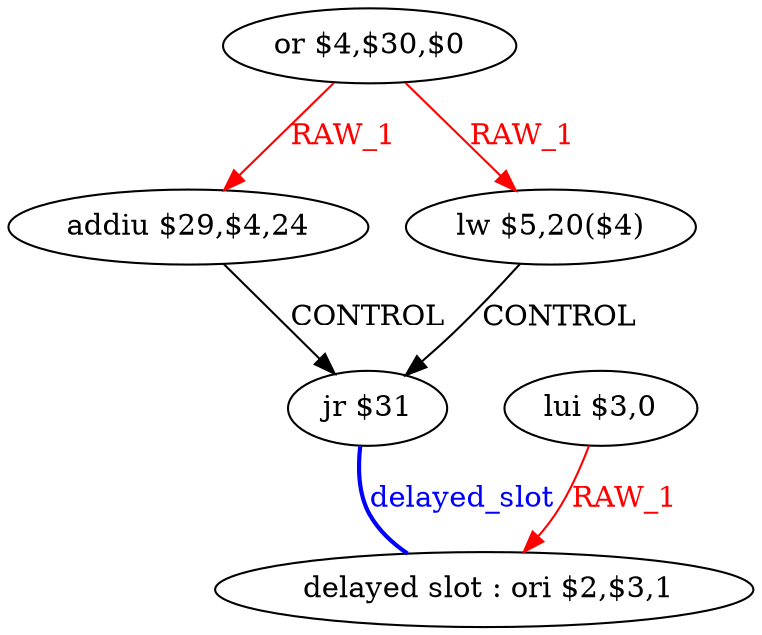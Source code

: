 digraph G1 {
node [shape = ellipse];
i5 [label = " delayed slot : ori $2,$3,1"] ;
i4 ->  i5 [style = bold, dir= none, fontcolor = blue, color = blue, label= "delayed_slot"];
i4 [label = "jr $31"] ;
i0 [label = "or $4,$30,$0"] ;
i0 ->  i3 [color = red, fontcolor = red, label= "RAW_1"];
i0 ->  i2 [color = red, fontcolor = red, label= "RAW_1"];
i3 [label = "addiu $29,$4,24"] ;
i3 ->  i4 [label= "CONTROL"];
i2 [label = "lw $5,20($4)"] ;
i2 ->  i4 [label= "CONTROL"];
i1 [label = "lui $3,0"] ;
i1 ->  i5 [color = red, fontcolor = red, label= "RAW_1"];
}
